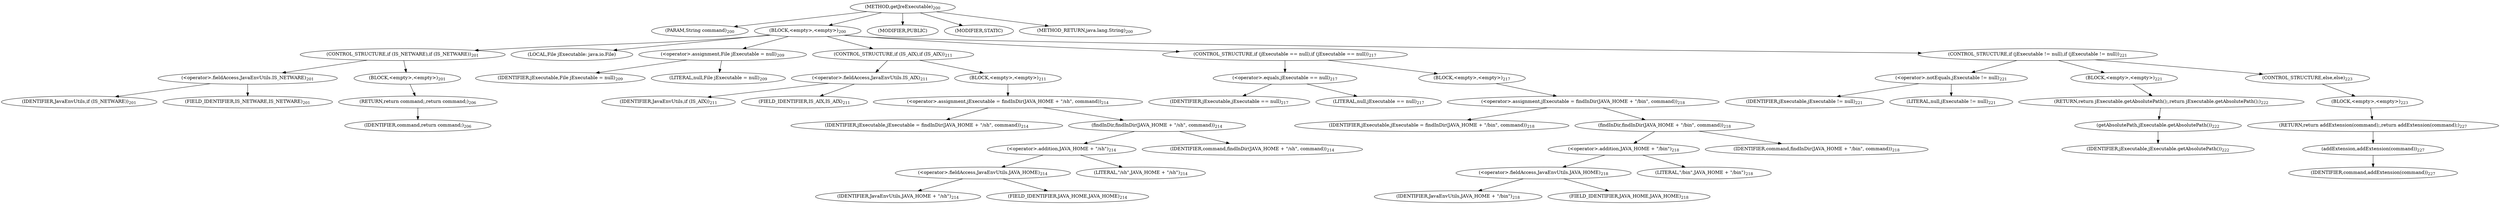 digraph "getJreExecutable" {  
"130" [label = <(METHOD,getJreExecutable)<SUB>200</SUB>> ]
"131" [label = <(PARAM,String command)<SUB>200</SUB>> ]
"132" [label = <(BLOCK,&lt;empty&gt;,&lt;empty&gt;)<SUB>200</SUB>> ]
"133" [label = <(CONTROL_STRUCTURE,if (IS_NETWARE),if (IS_NETWARE))<SUB>201</SUB>> ]
"134" [label = <(&lt;operator&gt;.fieldAccess,JavaEnvUtils.IS_NETWARE)<SUB>201</SUB>> ]
"135" [label = <(IDENTIFIER,JavaEnvUtils,if (IS_NETWARE))<SUB>201</SUB>> ]
"136" [label = <(FIELD_IDENTIFIER,IS_NETWARE,IS_NETWARE)<SUB>201</SUB>> ]
"137" [label = <(BLOCK,&lt;empty&gt;,&lt;empty&gt;)<SUB>201</SUB>> ]
"138" [label = <(RETURN,return command;,return command;)<SUB>206</SUB>> ]
"139" [label = <(IDENTIFIER,command,return command;)<SUB>206</SUB>> ]
"140" [label = <(LOCAL,File jExecutable: java.io.File)> ]
"141" [label = <(&lt;operator&gt;.assignment,File jExecutable = null)<SUB>209</SUB>> ]
"142" [label = <(IDENTIFIER,jExecutable,File jExecutable = null)<SUB>209</SUB>> ]
"143" [label = <(LITERAL,null,File jExecutable = null)<SUB>209</SUB>> ]
"144" [label = <(CONTROL_STRUCTURE,if (IS_AIX),if (IS_AIX))<SUB>211</SUB>> ]
"145" [label = <(&lt;operator&gt;.fieldAccess,JavaEnvUtils.IS_AIX)<SUB>211</SUB>> ]
"146" [label = <(IDENTIFIER,JavaEnvUtils,if (IS_AIX))<SUB>211</SUB>> ]
"147" [label = <(FIELD_IDENTIFIER,IS_AIX,IS_AIX)<SUB>211</SUB>> ]
"148" [label = <(BLOCK,&lt;empty&gt;,&lt;empty&gt;)<SUB>211</SUB>> ]
"149" [label = <(&lt;operator&gt;.assignment,jExecutable = findInDir(JAVA_HOME + &quot;/sh&quot;, command))<SUB>214</SUB>> ]
"150" [label = <(IDENTIFIER,jExecutable,jExecutable = findInDir(JAVA_HOME + &quot;/sh&quot;, command))<SUB>214</SUB>> ]
"151" [label = <(findInDir,findInDir(JAVA_HOME + &quot;/sh&quot;, command))<SUB>214</SUB>> ]
"152" [label = <(&lt;operator&gt;.addition,JAVA_HOME + &quot;/sh&quot;)<SUB>214</SUB>> ]
"153" [label = <(&lt;operator&gt;.fieldAccess,JavaEnvUtils.JAVA_HOME)<SUB>214</SUB>> ]
"154" [label = <(IDENTIFIER,JavaEnvUtils,JAVA_HOME + &quot;/sh&quot;)<SUB>214</SUB>> ]
"155" [label = <(FIELD_IDENTIFIER,JAVA_HOME,JAVA_HOME)<SUB>214</SUB>> ]
"156" [label = <(LITERAL,&quot;/sh&quot;,JAVA_HOME + &quot;/sh&quot;)<SUB>214</SUB>> ]
"157" [label = <(IDENTIFIER,command,findInDir(JAVA_HOME + &quot;/sh&quot;, command))<SUB>214</SUB>> ]
"158" [label = <(CONTROL_STRUCTURE,if (jExecutable == null),if (jExecutable == null))<SUB>217</SUB>> ]
"159" [label = <(&lt;operator&gt;.equals,jExecutable == null)<SUB>217</SUB>> ]
"160" [label = <(IDENTIFIER,jExecutable,jExecutable == null)<SUB>217</SUB>> ]
"161" [label = <(LITERAL,null,jExecutable == null)<SUB>217</SUB>> ]
"162" [label = <(BLOCK,&lt;empty&gt;,&lt;empty&gt;)<SUB>217</SUB>> ]
"163" [label = <(&lt;operator&gt;.assignment,jExecutable = findInDir(JAVA_HOME + &quot;/bin&quot;, command))<SUB>218</SUB>> ]
"164" [label = <(IDENTIFIER,jExecutable,jExecutable = findInDir(JAVA_HOME + &quot;/bin&quot;, command))<SUB>218</SUB>> ]
"165" [label = <(findInDir,findInDir(JAVA_HOME + &quot;/bin&quot;, command))<SUB>218</SUB>> ]
"166" [label = <(&lt;operator&gt;.addition,JAVA_HOME + &quot;/bin&quot;)<SUB>218</SUB>> ]
"167" [label = <(&lt;operator&gt;.fieldAccess,JavaEnvUtils.JAVA_HOME)<SUB>218</SUB>> ]
"168" [label = <(IDENTIFIER,JavaEnvUtils,JAVA_HOME + &quot;/bin&quot;)<SUB>218</SUB>> ]
"169" [label = <(FIELD_IDENTIFIER,JAVA_HOME,JAVA_HOME)<SUB>218</SUB>> ]
"170" [label = <(LITERAL,&quot;/bin&quot;,JAVA_HOME + &quot;/bin&quot;)<SUB>218</SUB>> ]
"171" [label = <(IDENTIFIER,command,findInDir(JAVA_HOME + &quot;/bin&quot;, command))<SUB>218</SUB>> ]
"172" [label = <(CONTROL_STRUCTURE,if (jExecutable != null),if (jExecutable != null))<SUB>221</SUB>> ]
"173" [label = <(&lt;operator&gt;.notEquals,jExecutable != null)<SUB>221</SUB>> ]
"174" [label = <(IDENTIFIER,jExecutable,jExecutable != null)<SUB>221</SUB>> ]
"175" [label = <(LITERAL,null,jExecutable != null)<SUB>221</SUB>> ]
"176" [label = <(BLOCK,&lt;empty&gt;,&lt;empty&gt;)<SUB>221</SUB>> ]
"177" [label = <(RETURN,return jExecutable.getAbsolutePath();,return jExecutable.getAbsolutePath();)<SUB>222</SUB>> ]
"178" [label = <(getAbsolutePath,jExecutable.getAbsolutePath())<SUB>222</SUB>> ]
"179" [label = <(IDENTIFIER,jExecutable,jExecutable.getAbsolutePath())<SUB>222</SUB>> ]
"180" [label = <(CONTROL_STRUCTURE,else,else)<SUB>223</SUB>> ]
"181" [label = <(BLOCK,&lt;empty&gt;,&lt;empty&gt;)<SUB>223</SUB>> ]
"182" [label = <(RETURN,return addExtension(command);,return addExtension(command);)<SUB>227</SUB>> ]
"183" [label = <(addExtension,addExtension(command))<SUB>227</SUB>> ]
"184" [label = <(IDENTIFIER,command,addExtension(command))<SUB>227</SUB>> ]
"185" [label = <(MODIFIER,PUBLIC)> ]
"186" [label = <(MODIFIER,STATIC)> ]
"187" [label = <(METHOD_RETURN,java.lang.String)<SUB>200</SUB>> ]
  "130" -> "131" 
  "130" -> "132" 
  "130" -> "185" 
  "130" -> "186" 
  "130" -> "187" 
  "132" -> "133" 
  "132" -> "140" 
  "132" -> "141" 
  "132" -> "144" 
  "132" -> "158" 
  "132" -> "172" 
  "133" -> "134" 
  "133" -> "137" 
  "134" -> "135" 
  "134" -> "136" 
  "137" -> "138" 
  "138" -> "139" 
  "141" -> "142" 
  "141" -> "143" 
  "144" -> "145" 
  "144" -> "148" 
  "145" -> "146" 
  "145" -> "147" 
  "148" -> "149" 
  "149" -> "150" 
  "149" -> "151" 
  "151" -> "152" 
  "151" -> "157" 
  "152" -> "153" 
  "152" -> "156" 
  "153" -> "154" 
  "153" -> "155" 
  "158" -> "159" 
  "158" -> "162" 
  "159" -> "160" 
  "159" -> "161" 
  "162" -> "163" 
  "163" -> "164" 
  "163" -> "165" 
  "165" -> "166" 
  "165" -> "171" 
  "166" -> "167" 
  "166" -> "170" 
  "167" -> "168" 
  "167" -> "169" 
  "172" -> "173" 
  "172" -> "176" 
  "172" -> "180" 
  "173" -> "174" 
  "173" -> "175" 
  "176" -> "177" 
  "177" -> "178" 
  "178" -> "179" 
  "180" -> "181" 
  "181" -> "182" 
  "182" -> "183" 
  "183" -> "184" 
}
